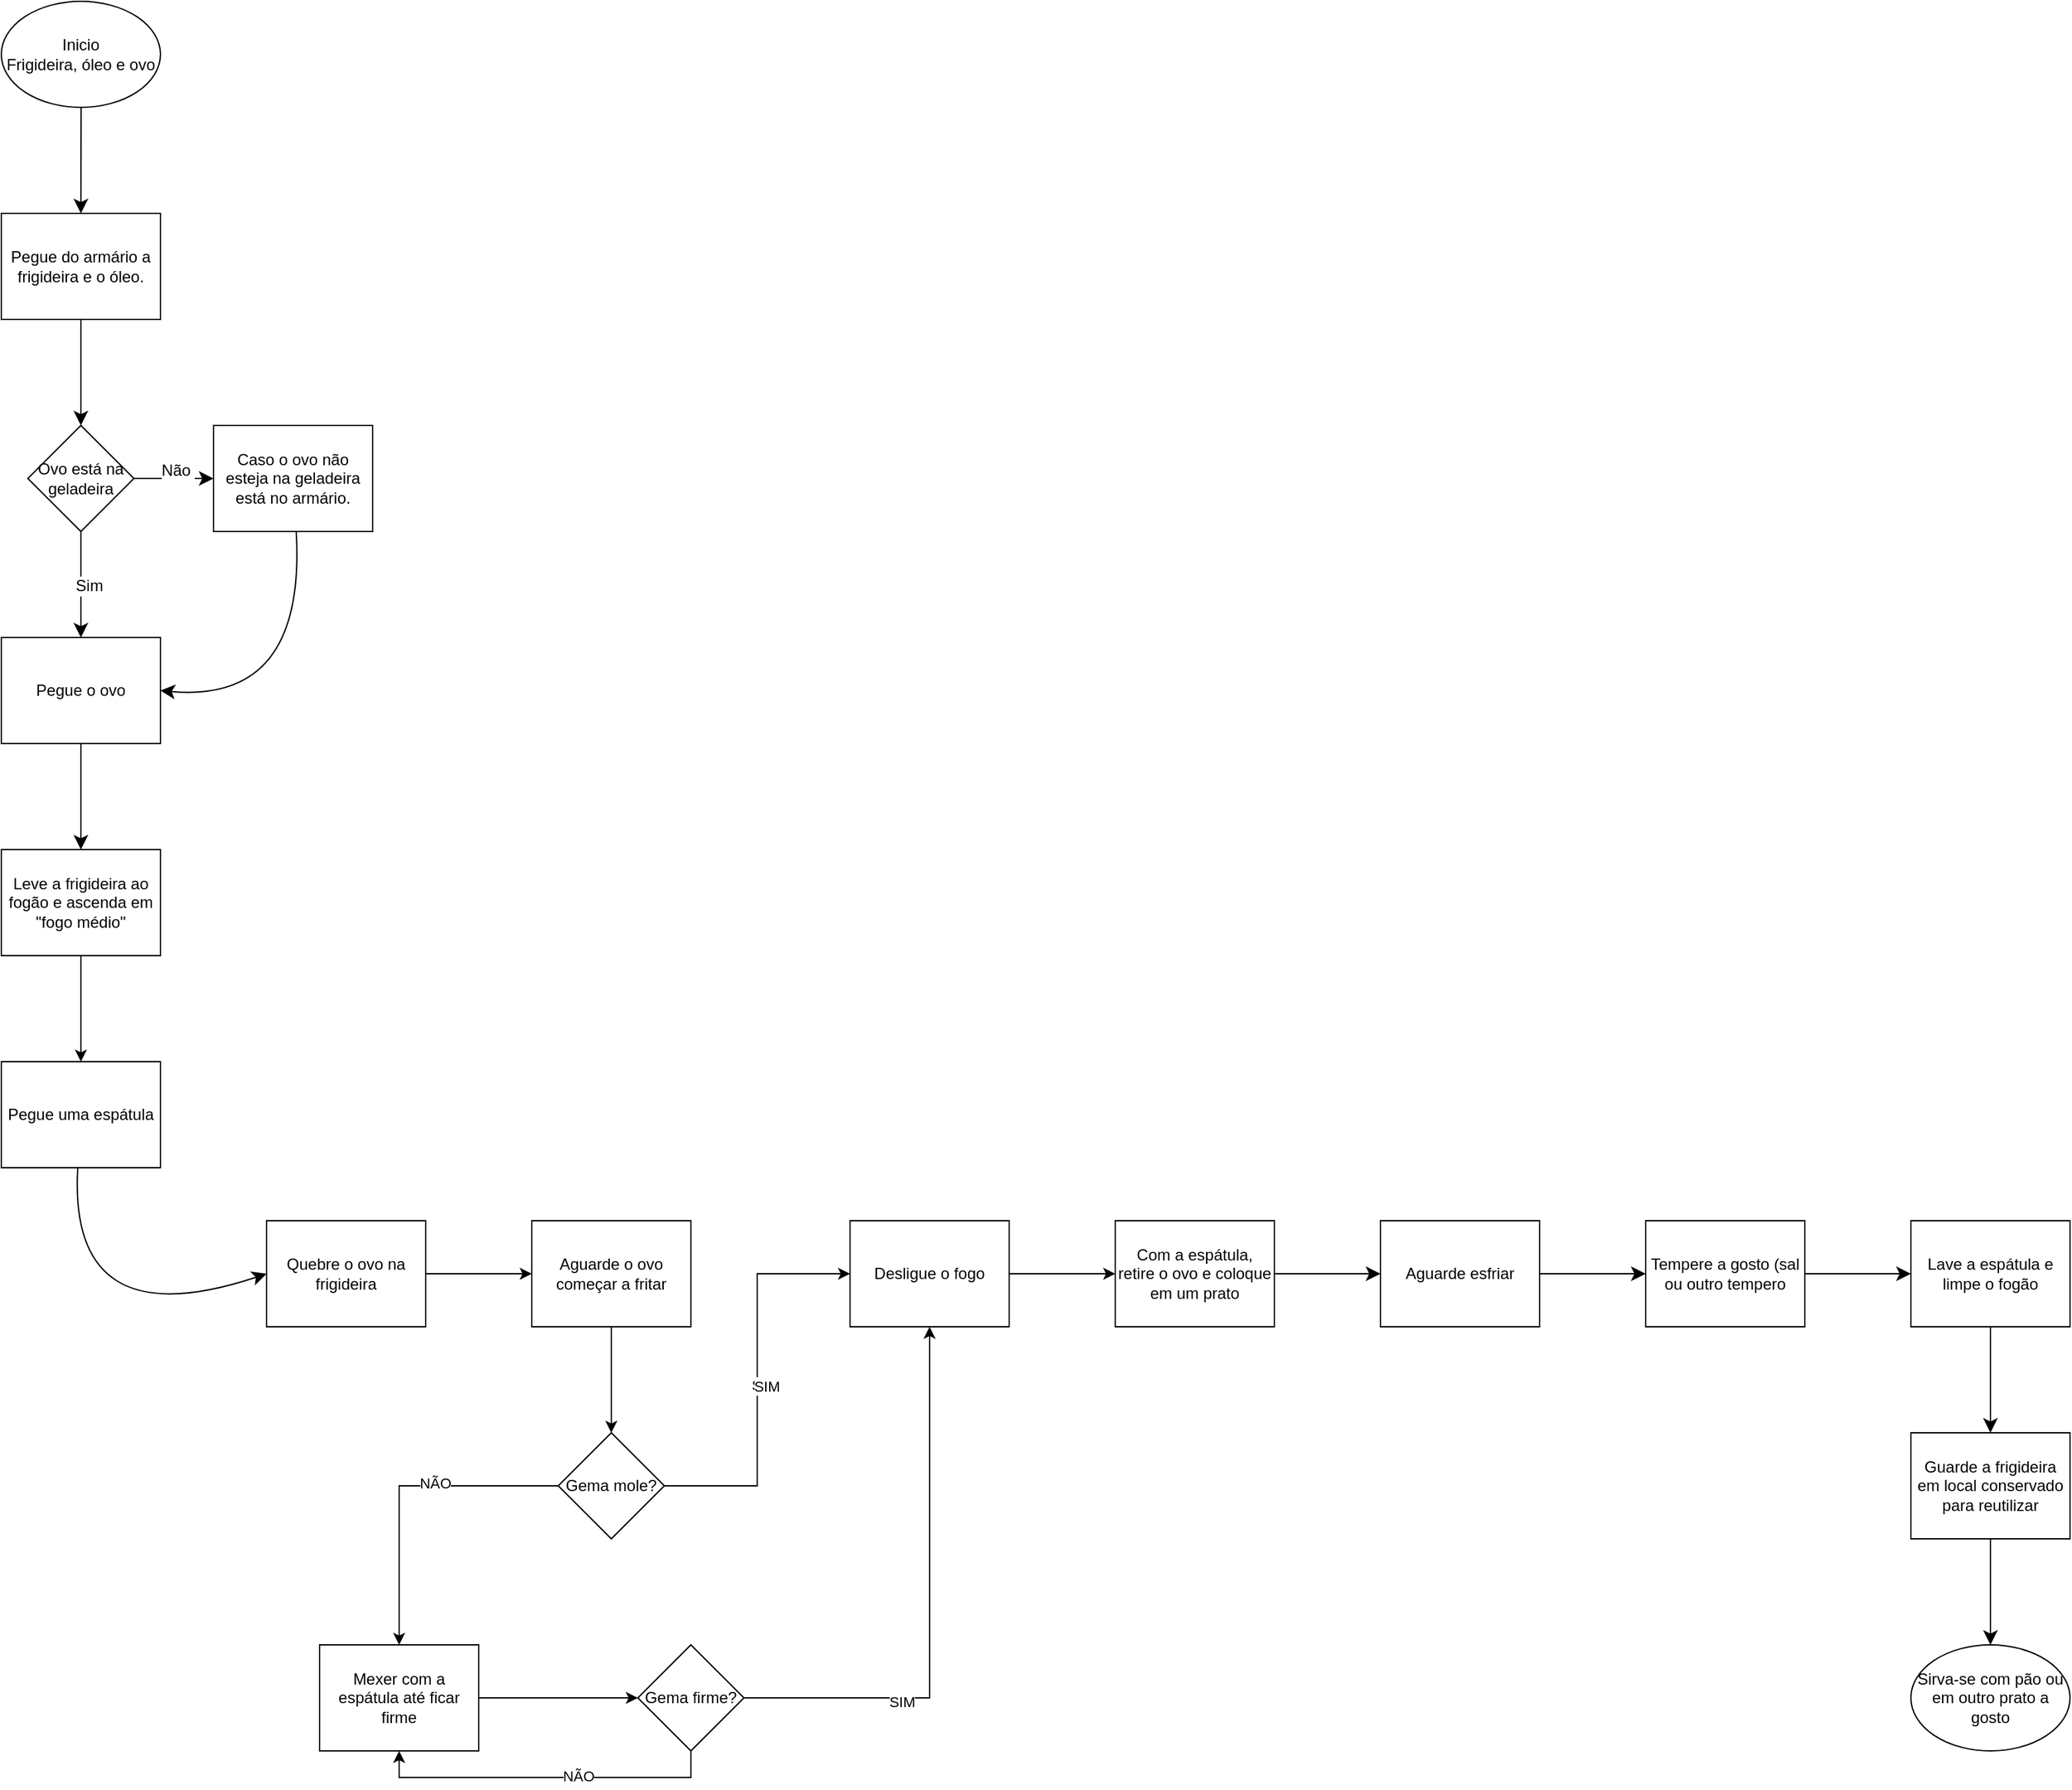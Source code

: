 <mxfile version="24.0.5" type="github">
  <diagram name="Página-1" id="udMkNMiurd7OEXwh9Prh">
    <mxGraphModel dx="756" dy="2395" grid="1" gridSize="10" guides="1" tooltips="1" connect="1" arrows="1" fold="1" page="1" pageScale="1" pageWidth="827" pageHeight="1169" math="0" shadow="0">
      <root>
        <mxCell id="0" />
        <mxCell id="1" parent="0" />
        <mxCell id="QhYeZItJcINu2YDlZMJM-11" style="edgeStyle=none;curved=1;rounded=0;orthogonalLoop=1;jettySize=auto;html=1;fontSize=12;startSize=8;endSize=8;" edge="1" parent="1" source="zkHB1T5vUL_ikhcTziwC-1" target="QhYeZItJcINu2YDlZMJM-1">
          <mxGeometry relative="1" as="geometry">
            <mxPoint x="100" y="-450" as="targetPoint" />
          </mxGeometry>
        </mxCell>
        <mxCell id="zkHB1T5vUL_ikhcTziwC-1" value="Inicio&lt;div&gt;Frigideira, óleo e ovo&lt;/div&gt;" style="ellipse;whiteSpace=wrap;html=1;" parent="1" vertex="1">
          <mxGeometry x="40" y="-600" width="120" height="80" as="geometry" />
        </mxCell>
        <mxCell id="zkHB1T5vUL_ikhcTziwC-57" style="edgeStyle=orthogonalEdgeStyle;rounded=0;orthogonalLoop=1;jettySize=auto;html=1;exitX=0.5;exitY=1;exitDx=0;exitDy=0;entryX=0.5;entryY=0;entryDx=0;entryDy=0;" parent="1" source="zkHB1T5vUL_ikhcTziwC-12" target="zkHB1T5vUL_ikhcTziwC-13" edge="1">
          <mxGeometry relative="1" as="geometry" />
        </mxCell>
        <mxCell id="zkHB1T5vUL_ikhcTziwC-12" value="Aguarde o ovo começar a fritar" style="rounded=0;whiteSpace=wrap;html=1;" parent="1" vertex="1">
          <mxGeometry x="440" y="320" width="120" height="80" as="geometry" />
        </mxCell>
        <mxCell id="zkHB1T5vUL_ikhcTziwC-15" style="edgeStyle=orthogonalEdgeStyle;rounded=0;orthogonalLoop=1;jettySize=auto;html=1;exitX=1;exitY=0.5;exitDx=0;exitDy=0;entryX=0;entryY=0.5;entryDx=0;entryDy=0;" parent="1" source="zkHB1T5vUL_ikhcTziwC-13" target="zkHB1T5vUL_ikhcTziwC-66" edge="1">
          <mxGeometry relative="1" as="geometry">
            <mxPoint x="620" y="600" as="targetPoint" />
          </mxGeometry>
        </mxCell>
        <mxCell id="zkHB1T5vUL_ikhcTziwC-16" value="Sim" style="edgeLabel;html=1;align=center;verticalAlign=middle;resizable=0;points=[];" parent="zkHB1T5vUL_ikhcTziwC-15" vertex="1" connectable="0">
          <mxGeometry x="-0.025" y="-5" relative="1" as="geometry">
            <mxPoint as="offset" />
          </mxGeometry>
        </mxCell>
        <mxCell id="zkHB1T5vUL_ikhcTziwC-65" value="SIM" style="edgeLabel;html=1;align=center;verticalAlign=middle;resizable=0;points=[];" parent="zkHB1T5vUL_ikhcTziwC-15" vertex="1" connectable="0">
          <mxGeometry x="-0.029" y="-7" relative="1" as="geometry">
            <mxPoint as="offset" />
          </mxGeometry>
        </mxCell>
        <mxCell id="zkHB1T5vUL_ikhcTziwC-58" style="edgeStyle=orthogonalEdgeStyle;rounded=0;orthogonalLoop=1;jettySize=auto;html=1;exitX=0;exitY=0.5;exitDx=0;exitDy=0;entryX=0.5;entryY=0;entryDx=0;entryDy=0;" parent="1" source="zkHB1T5vUL_ikhcTziwC-13" target="zkHB1T5vUL_ikhcTziwC-48" edge="1">
          <mxGeometry relative="1" as="geometry" />
        </mxCell>
        <mxCell id="zkHB1T5vUL_ikhcTziwC-59" value="NÃO" style="edgeLabel;html=1;align=center;verticalAlign=middle;resizable=0;points=[];" parent="zkHB1T5vUL_ikhcTziwC-58" vertex="1" connectable="0">
          <mxGeometry x="-0.225" y="-2" relative="1" as="geometry">
            <mxPoint as="offset" />
          </mxGeometry>
        </mxCell>
        <mxCell id="zkHB1T5vUL_ikhcTziwC-13" value="Gema mole?" style="rhombus;whiteSpace=wrap;html=1;" parent="1" vertex="1">
          <mxGeometry x="460" y="480" width="80" height="80" as="geometry" />
        </mxCell>
        <mxCell id="zkHB1T5vUL_ikhcTziwC-61" style="edgeStyle=orthogonalEdgeStyle;rounded=0;orthogonalLoop=1;jettySize=auto;html=1;exitX=1;exitY=0.5;exitDx=0;exitDy=0;entryX=0.5;entryY=1;entryDx=0;entryDy=0;" parent="1" source="zkHB1T5vUL_ikhcTziwC-19" target="zkHB1T5vUL_ikhcTziwC-66" edge="1">
          <mxGeometry relative="1" as="geometry" />
        </mxCell>
        <mxCell id="zkHB1T5vUL_ikhcTziwC-62" value="SIM" style="edgeLabel;html=1;align=center;verticalAlign=middle;resizable=0;points=[];" parent="zkHB1T5vUL_ikhcTziwC-61" vertex="1" connectable="0">
          <mxGeometry x="-0.434" y="-3" relative="1" as="geometry">
            <mxPoint as="offset" />
          </mxGeometry>
        </mxCell>
        <mxCell id="zkHB1T5vUL_ikhcTziwC-63" style="edgeStyle=orthogonalEdgeStyle;rounded=0;orthogonalLoop=1;jettySize=auto;html=1;exitX=0.5;exitY=1;exitDx=0;exitDy=0;entryX=0.5;entryY=1;entryDx=0;entryDy=0;" parent="1" source="zkHB1T5vUL_ikhcTziwC-19" target="zkHB1T5vUL_ikhcTziwC-48" edge="1">
          <mxGeometry relative="1" as="geometry" />
        </mxCell>
        <mxCell id="zkHB1T5vUL_ikhcTziwC-64" value="NÃO" style="edgeLabel;html=1;align=center;verticalAlign=middle;resizable=0;points=[];" parent="zkHB1T5vUL_ikhcTziwC-63" vertex="1" connectable="0">
          <mxGeometry x="-0.194" y="-1" relative="1" as="geometry">
            <mxPoint as="offset" />
          </mxGeometry>
        </mxCell>
        <mxCell id="zkHB1T5vUL_ikhcTziwC-19" value="Gema firme?" style="rhombus;whiteSpace=wrap;html=1;" parent="1" vertex="1">
          <mxGeometry x="520" y="640" width="80" height="80" as="geometry" />
        </mxCell>
        <mxCell id="zkHB1T5vUL_ikhcTziwC-20" value="Sirva-se com pão ou em outro prato a gosto" style="ellipse;whiteSpace=wrap;html=1;" parent="1" vertex="1">
          <mxGeometry x="1480" y="640" width="120" height="80" as="geometry" />
        </mxCell>
        <mxCell id="zkHB1T5vUL_ikhcTziwC-60" style="edgeStyle=orthogonalEdgeStyle;rounded=0;orthogonalLoop=1;jettySize=auto;html=1;exitX=1;exitY=0.5;exitDx=0;exitDy=0;entryX=0;entryY=0.5;entryDx=0;entryDy=0;" parent="1" source="zkHB1T5vUL_ikhcTziwC-48" target="zkHB1T5vUL_ikhcTziwC-19" edge="1">
          <mxGeometry relative="1" as="geometry" />
        </mxCell>
        <mxCell id="zkHB1T5vUL_ikhcTziwC-48" value="Mexer com a espátula até ficar firme" style="rounded=0;whiteSpace=wrap;html=1;" parent="1" vertex="1">
          <mxGeometry x="280" y="640" width="120" height="80" as="geometry" />
        </mxCell>
        <mxCell id="zkHB1T5vUL_ikhcTziwC-56" style="edgeStyle=orthogonalEdgeStyle;rounded=0;orthogonalLoop=1;jettySize=auto;html=1;exitX=1;exitY=0.5;exitDx=0;exitDy=0;entryX=0;entryY=0.5;entryDx=0;entryDy=0;" parent="1" source="zkHB1T5vUL_ikhcTziwC-51" target="zkHB1T5vUL_ikhcTziwC-12" edge="1">
          <mxGeometry relative="1" as="geometry" />
        </mxCell>
        <mxCell id="zkHB1T5vUL_ikhcTziwC-51" value="Quebre o ovo na frigideira" style="rounded=0;whiteSpace=wrap;html=1;" parent="1" vertex="1">
          <mxGeometry x="240" y="320" width="120" height="80" as="geometry" />
        </mxCell>
        <mxCell id="QhYeZItJcINu2YDlZMJM-24" style="edgeStyle=none;curved=1;rounded=0;orthogonalLoop=1;jettySize=auto;html=1;fontSize=12;startSize=8;endSize=8;entryX=0;entryY=0.5;entryDx=0;entryDy=0;" edge="1" parent="1" source="zkHB1T5vUL_ikhcTziwC-52" target="zkHB1T5vUL_ikhcTziwC-51">
          <mxGeometry relative="1" as="geometry">
            <mxPoint x="230" y="370" as="targetPoint" />
            <Array as="points">
              <mxPoint x="90" y="410" />
            </Array>
          </mxGeometry>
        </mxCell>
        <mxCell id="zkHB1T5vUL_ikhcTziwC-52" value="Pegue uma espátula" style="rounded=0;whiteSpace=wrap;html=1;" parent="1" vertex="1">
          <mxGeometry x="40" y="200" width="120" height="80" as="geometry" />
        </mxCell>
        <mxCell id="zkHB1T5vUL_ikhcTziwC-54" style="edgeStyle=orthogonalEdgeStyle;rounded=0;orthogonalLoop=1;jettySize=auto;html=1;exitX=0.5;exitY=1;exitDx=0;exitDy=0;" parent="1" source="zkHB1T5vUL_ikhcTziwC-53" target="zkHB1T5vUL_ikhcTziwC-52" edge="1">
          <mxGeometry relative="1" as="geometry" />
        </mxCell>
        <mxCell id="zkHB1T5vUL_ikhcTziwC-53" value="Leve a frigideira ao fogão e ascenda em &quot;fogo médio&quot;" style="rounded=0;whiteSpace=wrap;html=1;" parent="1" vertex="1">
          <mxGeometry x="40" y="40" width="120" height="80" as="geometry" />
        </mxCell>
        <mxCell id="zkHB1T5vUL_ikhcTziwC-68" style="edgeStyle=orthogonalEdgeStyle;rounded=0;orthogonalLoop=1;jettySize=auto;html=1;exitX=1;exitY=0.5;exitDx=0;exitDy=0;entryX=0;entryY=0.5;entryDx=0;entryDy=0;" parent="1" source="zkHB1T5vUL_ikhcTziwC-66" target="zkHB1T5vUL_ikhcTziwC-67" edge="1">
          <mxGeometry relative="1" as="geometry" />
        </mxCell>
        <mxCell id="zkHB1T5vUL_ikhcTziwC-66" value="Desligue o fogo" style="rounded=0;whiteSpace=wrap;html=1;" parent="1" vertex="1">
          <mxGeometry x="680" y="320" width="120" height="80" as="geometry" />
        </mxCell>
        <mxCell id="QhYeZItJcINu2YDlZMJM-27" style="edgeStyle=none;curved=1;rounded=0;orthogonalLoop=1;jettySize=auto;html=1;entryX=0;entryY=0.5;entryDx=0;entryDy=0;fontSize=12;startSize=8;endSize=8;" edge="1" parent="1" source="zkHB1T5vUL_ikhcTziwC-67" target="QhYeZItJcINu2YDlZMJM-25">
          <mxGeometry relative="1" as="geometry" />
        </mxCell>
        <mxCell id="zkHB1T5vUL_ikhcTziwC-67" value="Com a espátula, retire o ovo e coloque em um prato" style="rounded=0;whiteSpace=wrap;html=1;" parent="1" vertex="1">
          <mxGeometry x="880" y="320" width="120" height="80" as="geometry" />
        </mxCell>
        <mxCell id="QhYeZItJcINu2YDlZMJM-12" style="edgeStyle=none;curved=1;rounded=0;orthogonalLoop=1;jettySize=auto;html=1;entryX=0.5;entryY=0;entryDx=0;entryDy=0;fontSize=12;startSize=8;endSize=8;" edge="1" parent="1" source="QhYeZItJcINu2YDlZMJM-1">
          <mxGeometry relative="1" as="geometry">
            <mxPoint x="100" y="-280" as="targetPoint" />
          </mxGeometry>
        </mxCell>
        <mxCell id="QhYeZItJcINu2YDlZMJM-1" value="Pegue do armário a frigideira e o óleo." style="rounded=0;whiteSpace=wrap;html=1;" vertex="1" parent="1">
          <mxGeometry x="40" y="-440" width="120" height="80" as="geometry" />
        </mxCell>
        <mxCell id="QhYeZItJcINu2YDlZMJM-13" style="edgeStyle=none;curved=1;rounded=0;orthogonalLoop=1;jettySize=auto;html=1;fontSize=12;startSize=8;endSize=8;exitX=0.5;exitY=1;exitDx=0;exitDy=0;" edge="1" parent="1" source="QhYeZItJcINu2YDlZMJM-6">
          <mxGeometry relative="1" as="geometry">
            <mxPoint x="110" y="-20" as="sourcePoint" />
            <mxPoint x="100" y="-120" as="targetPoint" />
            <Array as="points" />
          </mxGeometry>
        </mxCell>
        <mxCell id="QhYeZItJcINu2YDlZMJM-15" value="Sim" style="edgeLabel;html=1;align=center;verticalAlign=middle;resizable=0;points=[];fontSize=12;" vertex="1" connectable="0" parent="QhYeZItJcINu2YDlZMJM-13">
          <mxGeometry x="0.026" y="6" relative="1" as="geometry">
            <mxPoint as="offset" />
          </mxGeometry>
        </mxCell>
        <mxCell id="QhYeZItJcINu2YDlZMJM-20" style="edgeStyle=none;curved=1;rounded=0;orthogonalLoop=1;jettySize=auto;html=1;entryX=0;entryY=0.5;entryDx=0;entryDy=0;fontSize=12;startSize=8;endSize=8;exitX=1;exitY=0.5;exitDx=0;exitDy=0;" edge="1" parent="1" source="QhYeZItJcINu2YDlZMJM-6" target="QhYeZItJcINu2YDlZMJM-18">
          <mxGeometry relative="1" as="geometry">
            <mxPoint x="160" y="-180" as="sourcePoint" />
            <mxPoint x="250" y="-130" as="targetPoint" />
          </mxGeometry>
        </mxCell>
        <mxCell id="QhYeZItJcINu2YDlZMJM-21" value="Não&amp;nbsp;" style="edgeLabel;html=1;align=center;verticalAlign=middle;resizable=0;points=[];fontSize=12;" vertex="1" connectable="0" parent="QhYeZItJcINu2YDlZMJM-20">
          <mxGeometry x="0.086" y="6" relative="1" as="geometry">
            <mxPoint as="offset" />
          </mxGeometry>
        </mxCell>
        <mxCell id="QhYeZItJcINu2YDlZMJM-6" value="Ovo está na geladeira" style="rhombus;whiteSpace=wrap;html=1;" vertex="1" parent="1">
          <mxGeometry x="60" y="-280" width="80" height="80" as="geometry" />
        </mxCell>
        <mxCell id="QhYeZItJcINu2YDlZMJM-23" style="edgeStyle=none;curved=1;rounded=0;orthogonalLoop=1;jettySize=auto;html=1;entryX=0.5;entryY=0;entryDx=0;entryDy=0;fontSize=12;startSize=8;endSize=8;" edge="1" parent="1" source="QhYeZItJcINu2YDlZMJM-16" target="zkHB1T5vUL_ikhcTziwC-53">
          <mxGeometry relative="1" as="geometry" />
        </mxCell>
        <mxCell id="QhYeZItJcINu2YDlZMJM-16" value="Pegue o ovo" style="rounded=0;whiteSpace=wrap;html=1;" vertex="1" parent="1">
          <mxGeometry x="40" y="-120" width="120" height="80" as="geometry" />
        </mxCell>
        <mxCell id="QhYeZItJcINu2YDlZMJM-22" style="edgeStyle=none;curved=1;rounded=0;orthogonalLoop=1;jettySize=auto;html=1;entryX=1;entryY=0.5;entryDx=0;entryDy=0;fontSize=12;startSize=8;endSize=8;" edge="1" parent="1" source="QhYeZItJcINu2YDlZMJM-18" target="QhYeZItJcINu2YDlZMJM-16">
          <mxGeometry relative="1" as="geometry">
            <Array as="points">
              <mxPoint x="270" y="-70" />
            </Array>
          </mxGeometry>
        </mxCell>
        <mxCell id="QhYeZItJcINu2YDlZMJM-18" value="Caso o ovo não esteja na geladeira está no armário." style="rounded=0;whiteSpace=wrap;html=1;" vertex="1" parent="1">
          <mxGeometry x="200" y="-280" width="120" height="80" as="geometry" />
        </mxCell>
        <mxCell id="QhYeZItJcINu2YDlZMJM-29" value="" style="edgeStyle=none;curved=1;rounded=0;orthogonalLoop=1;jettySize=auto;html=1;fontSize=12;startSize=8;endSize=8;" edge="1" parent="1" source="QhYeZItJcINu2YDlZMJM-25" target="QhYeZItJcINu2YDlZMJM-28">
          <mxGeometry relative="1" as="geometry" />
        </mxCell>
        <mxCell id="QhYeZItJcINu2YDlZMJM-25" value="Aguarde esfriar" style="rounded=0;whiteSpace=wrap;html=1;" vertex="1" parent="1">
          <mxGeometry x="1080" y="320" width="120" height="80" as="geometry" />
        </mxCell>
        <mxCell id="QhYeZItJcINu2YDlZMJM-31" value="" style="edgeStyle=none;curved=1;rounded=0;orthogonalLoop=1;jettySize=auto;html=1;fontSize=12;startSize=8;endSize=8;" edge="1" parent="1" source="QhYeZItJcINu2YDlZMJM-28" target="QhYeZItJcINu2YDlZMJM-30">
          <mxGeometry relative="1" as="geometry" />
        </mxCell>
        <mxCell id="QhYeZItJcINu2YDlZMJM-28" value="Tempere a gosto (sal ou outro tempero" style="rounded=0;whiteSpace=wrap;html=1;" vertex="1" parent="1">
          <mxGeometry x="1280" y="320" width="120" height="80" as="geometry" />
        </mxCell>
        <mxCell id="QhYeZItJcINu2YDlZMJM-33" value="" style="edgeStyle=none;curved=1;rounded=0;orthogonalLoop=1;jettySize=auto;html=1;fontSize=12;startSize=8;endSize=8;" edge="1" parent="1" source="QhYeZItJcINu2YDlZMJM-30" target="QhYeZItJcINu2YDlZMJM-32">
          <mxGeometry relative="1" as="geometry" />
        </mxCell>
        <mxCell id="QhYeZItJcINu2YDlZMJM-30" value="Lave a espátula e limpe o fogão" style="rounded=0;whiteSpace=wrap;html=1;" vertex="1" parent="1">
          <mxGeometry x="1480" y="320" width="120" height="80" as="geometry" />
        </mxCell>
        <mxCell id="QhYeZItJcINu2YDlZMJM-34" value="" style="edgeStyle=none;curved=1;rounded=0;orthogonalLoop=1;jettySize=auto;html=1;fontSize=12;startSize=8;endSize=8;" edge="1" parent="1" source="QhYeZItJcINu2YDlZMJM-32" target="zkHB1T5vUL_ikhcTziwC-20">
          <mxGeometry relative="1" as="geometry" />
        </mxCell>
        <mxCell id="QhYeZItJcINu2YDlZMJM-32" value="Guarde a frigideira em local conservado para reutilizar" style="rounded=0;whiteSpace=wrap;html=1;" vertex="1" parent="1">
          <mxGeometry x="1480" y="480" width="120" height="80" as="geometry" />
        </mxCell>
      </root>
    </mxGraphModel>
  </diagram>
</mxfile>
